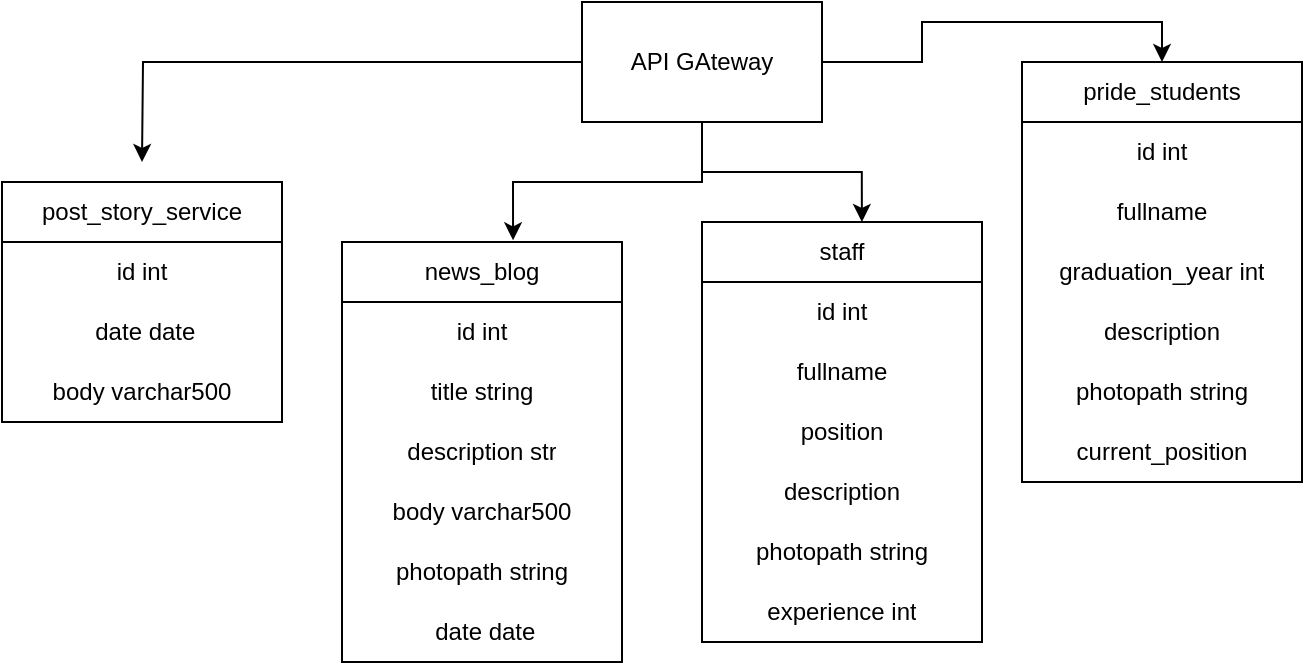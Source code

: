 <mxfile version="22.1.3" type="github">
  <diagram name="Страница — 1" id="rhOm-ob-f_nLylCikuXA">
    <mxGraphModel dx="925" dy="568" grid="1" gridSize="10" guides="1" tooltips="1" connect="1" arrows="1" fold="1" page="1" pageScale="1" pageWidth="827" pageHeight="1169" math="0" shadow="0">
      <root>
        <mxCell id="0" />
        <mxCell id="1" parent="0" />
        <mxCell id="xm07dfgBkRe_kNnxpX0_-9" style="edgeStyle=orthogonalEdgeStyle;rounded=0;orthogonalLoop=1;jettySize=auto;html=1;" edge="1" parent="1" source="xm07dfgBkRe_kNnxpX0_-1">
          <mxGeometry relative="1" as="geometry">
            <mxPoint x="160" y="130" as="targetPoint" />
          </mxGeometry>
        </mxCell>
        <mxCell id="xm07dfgBkRe_kNnxpX0_-32" style="edgeStyle=orthogonalEdgeStyle;rounded=0;orthogonalLoop=1;jettySize=auto;html=1;entryX=0.5;entryY=0;entryDx=0;entryDy=0;" edge="1" parent="1" source="xm07dfgBkRe_kNnxpX0_-1" target="xm07dfgBkRe_kNnxpX0_-25">
          <mxGeometry relative="1" as="geometry" />
        </mxCell>
        <mxCell id="xm07dfgBkRe_kNnxpX0_-1" value="API GAteway" style="rounded=0;whiteSpace=wrap;html=1;" vertex="1" parent="1">
          <mxGeometry x="380" y="50" width="120" height="60" as="geometry" />
        </mxCell>
        <mxCell id="xm07dfgBkRe_kNnxpX0_-3" value="post_story_service" style="swimlane;fontStyle=0;childLayout=stackLayout;horizontal=1;startSize=30;horizontalStack=0;resizeParent=1;resizeParentMax=0;resizeLast=0;collapsible=1;marginBottom=0;whiteSpace=wrap;html=1;" vertex="1" parent="1">
          <mxGeometry x="90" y="140" width="140" height="120" as="geometry" />
        </mxCell>
        <mxCell id="xm07dfgBkRe_kNnxpX0_-4" value="id int" style="text;strokeColor=none;fillColor=none;align=center;verticalAlign=middle;spacingLeft=4;spacingRight=4;overflow=hidden;points=[[0,0.5],[1,0.5]];portConstraint=eastwest;rotatable=0;whiteSpace=wrap;html=1;" vertex="1" parent="xm07dfgBkRe_kNnxpX0_-3">
          <mxGeometry y="30" width="140" height="30" as="geometry" />
        </mxCell>
        <mxCell id="xm07dfgBkRe_kNnxpX0_-5" value="&amp;nbsp;date date" style="text;strokeColor=none;fillColor=none;align=center;verticalAlign=middle;spacingLeft=4;spacingRight=4;overflow=hidden;points=[[0,0.5],[1,0.5]];portConstraint=eastwest;rotatable=0;whiteSpace=wrap;html=1;" vertex="1" parent="xm07dfgBkRe_kNnxpX0_-3">
          <mxGeometry y="60" width="140" height="30" as="geometry" />
        </mxCell>
        <mxCell id="xm07dfgBkRe_kNnxpX0_-6" value="body varchar500" style="text;strokeColor=none;fillColor=none;align=center;verticalAlign=middle;spacingLeft=4;spacingRight=4;overflow=hidden;points=[[0,0.5],[1,0.5]];portConstraint=eastwest;rotatable=0;whiteSpace=wrap;html=1;" vertex="1" parent="xm07dfgBkRe_kNnxpX0_-3">
          <mxGeometry y="90" width="140" height="30" as="geometry" />
        </mxCell>
        <mxCell id="xm07dfgBkRe_kNnxpX0_-10" value="news_blog" style="swimlane;fontStyle=0;childLayout=stackLayout;horizontal=1;startSize=30;horizontalStack=0;resizeParent=1;resizeParentMax=0;resizeLast=0;collapsible=1;marginBottom=0;whiteSpace=wrap;html=1;" vertex="1" parent="1">
          <mxGeometry x="260" y="170" width="140" height="210" as="geometry" />
        </mxCell>
        <mxCell id="xm07dfgBkRe_kNnxpX0_-11" value="id int" style="text;strokeColor=none;fillColor=none;align=center;verticalAlign=middle;spacingLeft=4;spacingRight=4;overflow=hidden;points=[[0,0.5],[1,0.5]];portConstraint=eastwest;rotatable=0;whiteSpace=wrap;html=1;" vertex="1" parent="xm07dfgBkRe_kNnxpX0_-10">
          <mxGeometry y="30" width="140" height="30" as="geometry" />
        </mxCell>
        <mxCell id="xm07dfgBkRe_kNnxpX0_-14" value="title string" style="text;strokeColor=none;fillColor=none;align=center;verticalAlign=middle;spacingLeft=4;spacingRight=4;overflow=hidden;points=[[0,0.5],[1,0.5]];portConstraint=eastwest;rotatable=0;whiteSpace=wrap;html=1;" vertex="1" parent="xm07dfgBkRe_kNnxpX0_-10">
          <mxGeometry y="60" width="140" height="30" as="geometry" />
        </mxCell>
        <mxCell id="xm07dfgBkRe_kNnxpX0_-15" value="description str" style="text;strokeColor=none;fillColor=none;align=center;verticalAlign=middle;spacingLeft=4;spacingRight=4;overflow=hidden;points=[[0,0.5],[1,0.5]];portConstraint=eastwest;rotatable=0;whiteSpace=wrap;html=1;" vertex="1" parent="xm07dfgBkRe_kNnxpX0_-10">
          <mxGeometry y="90" width="140" height="30" as="geometry" />
        </mxCell>
        <mxCell id="xm07dfgBkRe_kNnxpX0_-13" value="body varchar500" style="text;strokeColor=none;fillColor=none;align=center;verticalAlign=middle;spacingLeft=4;spacingRight=4;overflow=hidden;points=[[0,0.5],[1,0.5]];portConstraint=eastwest;rotatable=0;whiteSpace=wrap;html=1;" vertex="1" parent="xm07dfgBkRe_kNnxpX0_-10">
          <mxGeometry y="120" width="140" height="30" as="geometry" />
        </mxCell>
        <mxCell id="xm07dfgBkRe_kNnxpX0_-16" value="photopath string" style="text;strokeColor=none;fillColor=none;align=center;verticalAlign=middle;spacingLeft=4;spacingRight=4;overflow=hidden;points=[[0,0.5],[1,0.5]];portConstraint=eastwest;rotatable=0;whiteSpace=wrap;html=1;" vertex="1" parent="xm07dfgBkRe_kNnxpX0_-10">
          <mxGeometry y="150" width="140" height="30" as="geometry" />
        </mxCell>
        <mxCell id="xm07dfgBkRe_kNnxpX0_-12" value="&amp;nbsp;date date" style="text;strokeColor=none;fillColor=none;align=center;verticalAlign=middle;spacingLeft=4;spacingRight=4;overflow=hidden;points=[[0,0.5],[1,0.5]];portConstraint=eastwest;rotatable=0;whiteSpace=wrap;html=1;" vertex="1" parent="xm07dfgBkRe_kNnxpX0_-10">
          <mxGeometry y="180" width="140" height="30" as="geometry" />
        </mxCell>
        <mxCell id="xm07dfgBkRe_kNnxpX0_-17" style="edgeStyle=orthogonalEdgeStyle;rounded=0;orthogonalLoop=1;jettySize=auto;html=1;entryX=0.611;entryY=-0.004;entryDx=0;entryDy=0;entryPerimeter=0;" edge="1" parent="1" source="xm07dfgBkRe_kNnxpX0_-1" target="xm07dfgBkRe_kNnxpX0_-10">
          <mxGeometry relative="1" as="geometry" />
        </mxCell>
        <mxCell id="xm07dfgBkRe_kNnxpX0_-18" value="staff" style="swimlane;fontStyle=0;childLayout=stackLayout;horizontal=1;startSize=30;horizontalStack=0;resizeParent=1;resizeParentMax=0;resizeLast=0;collapsible=1;marginBottom=0;whiteSpace=wrap;html=1;" vertex="1" parent="1">
          <mxGeometry x="440" y="160" width="140" height="210" as="geometry" />
        </mxCell>
        <mxCell id="xm07dfgBkRe_kNnxpX0_-19" value="id int" style="text;strokeColor=none;fillColor=none;align=center;verticalAlign=middle;spacingLeft=4;spacingRight=4;overflow=hidden;points=[[0,0.5],[1,0.5]];portConstraint=eastwest;rotatable=0;whiteSpace=wrap;html=1;" vertex="1" parent="xm07dfgBkRe_kNnxpX0_-18">
          <mxGeometry y="30" width="140" height="30" as="geometry" />
        </mxCell>
        <mxCell id="xm07dfgBkRe_kNnxpX0_-20" value="fullname" style="text;strokeColor=none;fillColor=none;align=center;verticalAlign=middle;spacingLeft=4;spacingRight=4;overflow=hidden;points=[[0,0.5],[1,0.5]];portConstraint=eastwest;rotatable=0;whiteSpace=wrap;html=1;" vertex="1" parent="xm07dfgBkRe_kNnxpX0_-18">
          <mxGeometry y="60" width="140" height="30" as="geometry" />
        </mxCell>
        <mxCell id="xm07dfgBkRe_kNnxpX0_-21" value="position" style="text;strokeColor=none;fillColor=none;align=center;verticalAlign=middle;spacingLeft=4;spacingRight=4;overflow=hidden;points=[[0,0.5],[1,0.5]];portConstraint=eastwest;rotatable=0;whiteSpace=wrap;html=1;" vertex="1" parent="xm07dfgBkRe_kNnxpX0_-18">
          <mxGeometry y="90" width="140" height="30" as="geometry" />
        </mxCell>
        <mxCell id="xm07dfgBkRe_kNnxpX0_-22" value="description" style="text;strokeColor=none;fillColor=none;align=center;verticalAlign=middle;spacingLeft=4;spacingRight=4;overflow=hidden;points=[[0,0.5],[1,0.5]];portConstraint=eastwest;rotatable=0;whiteSpace=wrap;html=1;" vertex="1" parent="xm07dfgBkRe_kNnxpX0_-18">
          <mxGeometry y="120" width="140" height="30" as="geometry" />
        </mxCell>
        <mxCell id="xm07dfgBkRe_kNnxpX0_-23" value="photopath string" style="text;strokeColor=none;fillColor=none;align=center;verticalAlign=middle;spacingLeft=4;spacingRight=4;overflow=hidden;points=[[0,0.5],[1,0.5]];portConstraint=eastwest;rotatable=0;whiteSpace=wrap;html=1;" vertex="1" parent="xm07dfgBkRe_kNnxpX0_-18">
          <mxGeometry y="150" width="140" height="30" as="geometry" />
        </mxCell>
        <mxCell id="xm07dfgBkRe_kNnxpX0_-24" value="experience int" style="text;strokeColor=none;fillColor=none;align=center;verticalAlign=middle;spacingLeft=4;spacingRight=4;overflow=hidden;points=[[0,0.5],[1,0.5]];portConstraint=eastwest;rotatable=0;whiteSpace=wrap;html=1;" vertex="1" parent="xm07dfgBkRe_kNnxpX0_-18">
          <mxGeometry y="180" width="140" height="30" as="geometry" />
        </mxCell>
        <mxCell id="xm07dfgBkRe_kNnxpX0_-25" value="pride_students" style="swimlane;fontStyle=0;childLayout=stackLayout;horizontal=1;startSize=30;horizontalStack=0;resizeParent=1;resizeParentMax=0;resizeLast=0;collapsible=1;marginBottom=0;whiteSpace=wrap;html=1;" vertex="1" parent="1">
          <mxGeometry x="600" y="80" width="140" height="210" as="geometry" />
        </mxCell>
        <mxCell id="xm07dfgBkRe_kNnxpX0_-26" value="id int" style="text;strokeColor=none;fillColor=none;align=center;verticalAlign=middle;spacingLeft=4;spacingRight=4;overflow=hidden;points=[[0,0.5],[1,0.5]];portConstraint=eastwest;rotatable=0;whiteSpace=wrap;html=1;" vertex="1" parent="xm07dfgBkRe_kNnxpX0_-25">
          <mxGeometry y="30" width="140" height="30" as="geometry" />
        </mxCell>
        <mxCell id="xm07dfgBkRe_kNnxpX0_-27" value="fullname" style="text;strokeColor=none;fillColor=none;align=center;verticalAlign=middle;spacingLeft=4;spacingRight=4;overflow=hidden;points=[[0,0.5],[1,0.5]];portConstraint=eastwest;rotatable=0;whiteSpace=wrap;html=1;" vertex="1" parent="xm07dfgBkRe_kNnxpX0_-25">
          <mxGeometry y="60" width="140" height="30" as="geometry" />
        </mxCell>
        <mxCell id="xm07dfgBkRe_kNnxpX0_-28" value="graduation_year int" style="text;strokeColor=none;fillColor=none;align=center;verticalAlign=middle;spacingLeft=4;spacingRight=4;overflow=hidden;points=[[0,0.5],[1,0.5]];portConstraint=eastwest;rotatable=0;whiteSpace=wrap;html=1;" vertex="1" parent="xm07dfgBkRe_kNnxpX0_-25">
          <mxGeometry y="90" width="140" height="30" as="geometry" />
        </mxCell>
        <mxCell id="xm07dfgBkRe_kNnxpX0_-29" value="description" style="text;strokeColor=none;fillColor=none;align=center;verticalAlign=middle;spacingLeft=4;spacingRight=4;overflow=hidden;points=[[0,0.5],[1,0.5]];portConstraint=eastwest;rotatable=0;whiteSpace=wrap;html=1;" vertex="1" parent="xm07dfgBkRe_kNnxpX0_-25">
          <mxGeometry y="120" width="140" height="30" as="geometry" />
        </mxCell>
        <mxCell id="xm07dfgBkRe_kNnxpX0_-30" value="photopath string" style="text;strokeColor=none;fillColor=none;align=center;verticalAlign=middle;spacingLeft=4;spacingRight=4;overflow=hidden;points=[[0,0.5],[1,0.5]];portConstraint=eastwest;rotatable=0;whiteSpace=wrap;html=1;" vertex="1" parent="xm07dfgBkRe_kNnxpX0_-25">
          <mxGeometry y="150" width="140" height="30" as="geometry" />
        </mxCell>
        <mxCell id="xm07dfgBkRe_kNnxpX0_-31" value="current_position" style="text;strokeColor=none;fillColor=none;align=center;verticalAlign=middle;spacingLeft=4;spacingRight=4;overflow=hidden;points=[[0,0.5],[1,0.5]];portConstraint=eastwest;rotatable=0;whiteSpace=wrap;html=1;" vertex="1" parent="xm07dfgBkRe_kNnxpX0_-25">
          <mxGeometry y="180" width="140" height="30" as="geometry" />
        </mxCell>
        <mxCell id="xm07dfgBkRe_kNnxpX0_-33" style="edgeStyle=orthogonalEdgeStyle;rounded=0;orthogonalLoop=1;jettySize=auto;html=1;entryX=0.571;entryY=0;entryDx=0;entryDy=0;entryPerimeter=0;" edge="1" parent="1" source="xm07dfgBkRe_kNnxpX0_-1" target="xm07dfgBkRe_kNnxpX0_-18">
          <mxGeometry relative="1" as="geometry" />
        </mxCell>
      </root>
    </mxGraphModel>
  </diagram>
</mxfile>

